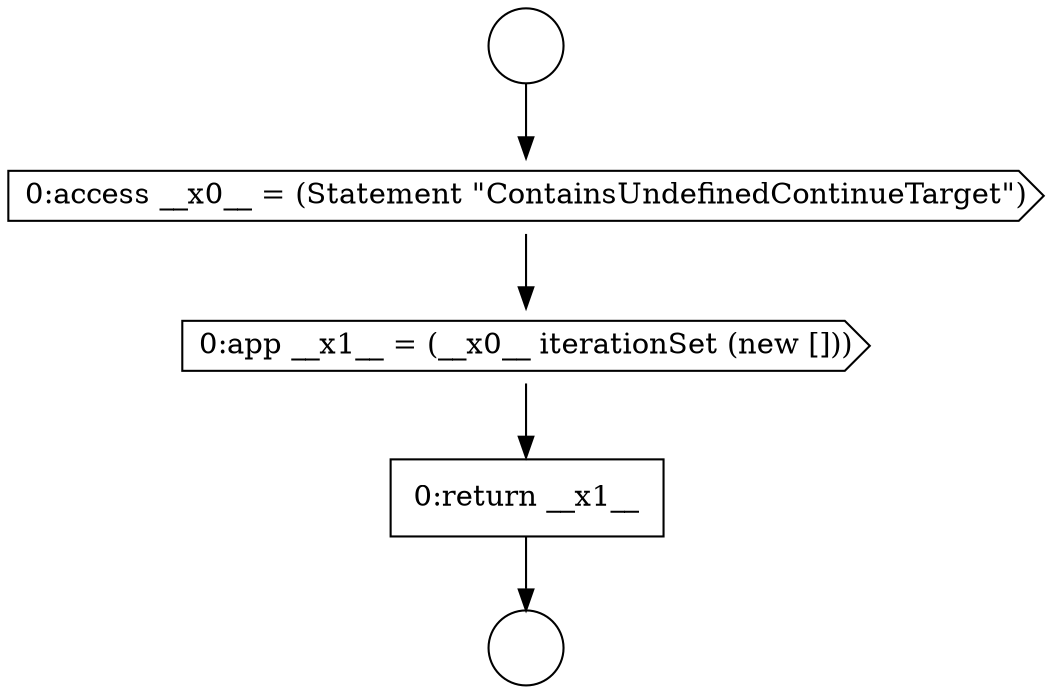 digraph {
  node6231 [shape=circle label=" " color="black" fillcolor="white" style=filled]
  node6232 [shape=circle label=" " color="black" fillcolor="white" style=filled]
  node6235 [shape=none, margin=0, label=<<font color="black">
    <table border="0" cellborder="1" cellspacing="0" cellpadding="10">
      <tr><td align="left">0:return __x1__</td></tr>
    </table>
  </font>> color="black" fillcolor="white" style=filled]
  node6234 [shape=cds, label=<<font color="black">0:app __x1__ = (__x0__ iterationSet (new []))</font>> color="black" fillcolor="white" style=filled]
  node6233 [shape=cds, label=<<font color="black">0:access __x0__ = (Statement &quot;ContainsUndefinedContinueTarget&quot;)</font>> color="black" fillcolor="white" style=filled]
  node6231 -> node6233 [ color="black"]
  node6233 -> node6234 [ color="black"]
  node6234 -> node6235 [ color="black"]
  node6235 -> node6232 [ color="black"]
}
